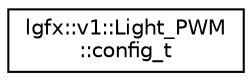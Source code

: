 digraph "Graphical Class Hierarchy"
{
 // LATEX_PDF_SIZE
  edge [fontname="Helvetica",fontsize="10",labelfontname="Helvetica",labelfontsize="10"];
  node [fontname="Helvetica",fontsize="10",shape=record];
  rankdir="LR";
  Node0 [label="lgfx::v1::Light_PWM\l::config_t",height=0.2,width=0.4,color="black", fillcolor="white", style="filled",URL="$dd/dcd/structlgfx_1_1v1_1_1Light__PWM_1_1config__t.html",tooltip=" "];
}
